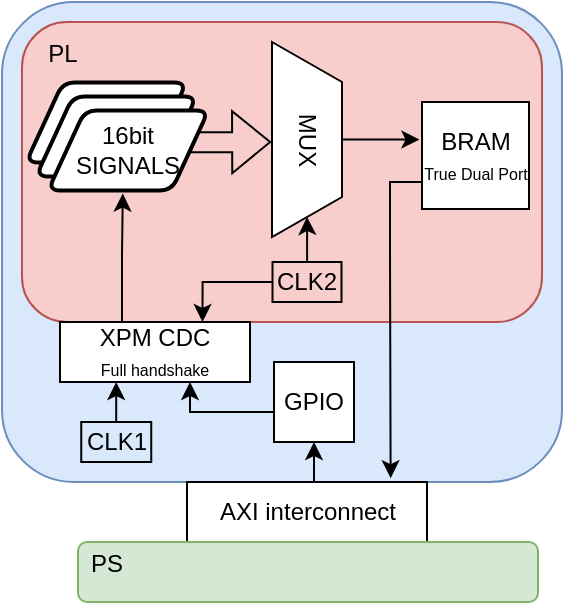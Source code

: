 <mxfile version="24.6.5" type="github">
  <diagram name="Page-1" id="4DMw4G6NRO1B1iqbakd1">
    <mxGraphModel dx="1434" dy="847" grid="1" gridSize="10" guides="1" tooltips="1" connect="1" arrows="1" fold="1" page="1" pageScale="1" pageWidth="850" pageHeight="1100" math="0" shadow="0">
      <root>
        <mxCell id="0" />
        <mxCell id="1" parent="0" />
        <mxCell id="_bFHYinNKXLDysfxIv_O-36" value="" style="rounded=1;whiteSpace=wrap;html=1;fillColor=#dae8fc;strokeColor=#6c8ebf;" parent="1" vertex="1">
          <mxGeometry x="310" y="280" width="280" height="240" as="geometry" />
        </mxCell>
        <mxCell id="_bFHYinNKXLDysfxIv_O-26" value="" style="rounded=1;whiteSpace=wrap;html=1;fillColor=#f8cecc;strokeColor=#b85450;" parent="1" vertex="1">
          <mxGeometry x="320" y="290" width="260" height="150" as="geometry" />
        </mxCell>
        <mxCell id="_bFHYinNKXLDysfxIv_O-16" value="MUX" style="shape=trapezoid;perimeter=trapezoidPerimeter;whiteSpace=wrap;html=1;fixedSize=1;rotation=90;" parent="1" vertex="1">
          <mxGeometry x="413.75" y="331.25" width="97.5" height="35" as="geometry" />
        </mxCell>
        <mxCell id="_bFHYinNKXLDysfxIv_O-18" value="&lt;div&gt;BRAM&lt;/div&gt;&lt;div&gt;&lt;font style=&quot;font-size: 8px;&quot;&gt;True Dual Port&lt;/font&gt;&lt;br&gt;&lt;/div&gt;" style="whiteSpace=wrap;html=1;aspect=fixed;" parent="1" vertex="1">
          <mxGeometry x="520" y="330" width="53.5" height="53.5" as="geometry" />
        </mxCell>
        <mxCell id="_bFHYinNKXLDysfxIv_O-63" style="edgeStyle=orthogonalEdgeStyle;rounded=0;orthogonalLoop=1;jettySize=auto;html=1;entryX=0.75;entryY=0;entryDx=0;entryDy=0;" parent="1" source="_bFHYinNKXLDysfxIv_O-22" target="_bFHYinNKXLDysfxIv_O-41" edge="1">
          <mxGeometry relative="1" as="geometry" />
        </mxCell>
        <mxCell id="_bFHYinNKXLDysfxIv_O-64" style="edgeStyle=orthogonalEdgeStyle;rounded=0;orthogonalLoop=1;jettySize=auto;html=1;entryX=1;entryY=0.5;entryDx=0;entryDy=0;" parent="1" source="_bFHYinNKXLDysfxIv_O-22" target="_bFHYinNKXLDysfxIv_O-16" edge="1">
          <mxGeometry relative="1" as="geometry" />
        </mxCell>
        <mxCell id="_bFHYinNKXLDysfxIv_O-22" value="&lt;div&gt;CLK2&lt;/div&gt;" style="text;html=1;align=center;verticalAlign=middle;whiteSpace=wrap;rounded=0;strokeColor=default;" parent="1" vertex="1">
          <mxGeometry x="445.25" y="410" width="34.5" height="20" as="geometry" />
        </mxCell>
        <mxCell id="_bFHYinNKXLDysfxIv_O-39" style="edgeStyle=orthogonalEdgeStyle;rounded=0;orthogonalLoop=1;jettySize=auto;html=1;entryX=0.5;entryY=1;entryDx=0;entryDy=0;" parent="1" target="_bFHYinNKXLDysfxIv_O-37" edge="1">
          <mxGeometry relative="1" as="geometry">
            <mxPoint x="468.52" y="520" as="sourcePoint" />
            <mxPoint x="469" y="500" as="targetPoint" />
          </mxGeometry>
        </mxCell>
        <mxCell id="_bFHYinNKXLDysfxIv_O-25" value="AXI interconnect" style="rounded=0;whiteSpace=wrap;html=1;" parent="1" vertex="1">
          <mxGeometry x="402.5" y="520" width="120" height="30" as="geometry" />
        </mxCell>
        <mxCell id="_bFHYinNKXLDysfxIv_O-27" style="edgeStyle=orthogonalEdgeStyle;rounded=0;orthogonalLoop=1;jettySize=auto;html=1;exitX=0.5;exitY=1;exitDx=0;exitDy=0;" parent="1" source="_bFHYinNKXLDysfxIv_O-26" target="_bFHYinNKXLDysfxIv_O-26" edge="1">
          <mxGeometry relative="1" as="geometry" />
        </mxCell>
        <mxCell id="_bFHYinNKXLDysfxIv_O-31" value="" style="rounded=1;whiteSpace=wrap;html=1;fillColor=#d5e8d4;strokeColor=#82b366;" parent="1" vertex="1">
          <mxGeometry x="348" y="550" width="230" height="30" as="geometry" />
        </mxCell>
        <mxCell id="_bFHYinNKXLDysfxIv_O-32" value="" style="shape=flexArrow;endArrow=classic;html=1;rounded=0;entryX=0.554;entryY=1.012;entryDx=0;entryDy=0;entryPerimeter=0;" parent="1" edge="1">
          <mxGeometry width="50" height="50" relative="1" as="geometry">
            <mxPoint x="404.068" y="350.148" as="sourcePoint" />
            <mxPoint x="444.58" y="350.015" as="targetPoint" />
          </mxGeometry>
        </mxCell>
        <mxCell id="_bFHYinNKXLDysfxIv_O-34" value="PL" style="text;html=1;align=center;verticalAlign=middle;whiteSpace=wrap;rounded=0;" parent="1" vertex="1">
          <mxGeometry x="320" y="296" width="41" height="20" as="geometry" />
        </mxCell>
        <mxCell id="_bFHYinNKXLDysfxIv_O-35" value="PS" style="text;html=1;align=center;verticalAlign=middle;whiteSpace=wrap;rounded=0;" parent="1" vertex="1">
          <mxGeometry x="342" y="551" width="41" height="20" as="geometry" />
        </mxCell>
        <mxCell id="_bFHYinNKXLDysfxIv_O-42" style="edgeStyle=orthogonalEdgeStyle;rounded=0;orthogonalLoop=1;jettySize=auto;html=1;" parent="1" edge="1">
          <mxGeometry relative="1" as="geometry">
            <mxPoint x="446.3" y="485" as="sourcePoint" />
            <mxPoint x="404" y="470" as="targetPoint" />
            <Array as="points">
              <mxPoint x="404.3" y="485" />
            </Array>
          </mxGeometry>
        </mxCell>
        <mxCell id="_bFHYinNKXLDysfxIv_O-37" value="GPIO" style="whiteSpace=wrap;html=1;aspect=fixed;" parent="1" vertex="1">
          <mxGeometry x="446" y="460" width="40" height="40" as="geometry" />
        </mxCell>
        <mxCell id="_bFHYinNKXLDysfxIv_O-41" value="&lt;div&gt;XPM CDC&lt;/div&gt;&lt;div&gt;&lt;font style=&quot;font-size: 8px;&quot;&gt;Full handshake&lt;/font&gt;&lt;br&gt;&lt;/div&gt;" style="rounded=0;whiteSpace=wrap;html=1;" parent="1" vertex="1">
          <mxGeometry x="339" y="440" width="95" height="30" as="geometry" />
        </mxCell>
        <mxCell id="_bFHYinNKXLDysfxIv_O-43" value="&lt;div&gt;CLK1&lt;br&gt;&lt;/div&gt;" style="text;html=1;align=center;verticalAlign=middle;whiteSpace=wrap;rounded=0;fillColor=none;strokeColor=default;" parent="1" vertex="1">
          <mxGeometry x="349.62" y="490" width="35" height="20" as="geometry" />
        </mxCell>
        <mxCell id="_bFHYinNKXLDysfxIv_O-46" value="" style="shape=parallelogram;html=1;strokeWidth=2;perimeter=parallelogramPerimeter;whiteSpace=wrap;rounded=1;arcSize=12;size=0.23;" parent="1" vertex="1">
          <mxGeometry x="322" y="320.25" width="80.25" height="40" as="geometry" />
        </mxCell>
        <mxCell id="_bFHYinNKXLDysfxIv_O-47" value="" style="shape=parallelogram;html=1;strokeWidth=2;perimeter=parallelogramPerimeter;whiteSpace=wrap;rounded=1;arcSize=12;size=0.23;" parent="1" vertex="1">
          <mxGeometry x="327" y="327.25" width="80.25" height="40" as="geometry" />
        </mxCell>
        <mxCell id="_bFHYinNKXLDysfxIv_O-48" value="&lt;div&gt;16bit&lt;/div&gt;&lt;div&gt;SIGNALS&lt;br&gt;&lt;/div&gt;" style="shape=parallelogram;html=1;strokeWidth=2;perimeter=parallelogramPerimeter;whiteSpace=wrap;rounded=1;arcSize=12;size=0.23;" parent="1" vertex="1">
          <mxGeometry x="333" y="334.25" width="80.25" height="40" as="geometry" />
        </mxCell>
        <mxCell id="_bFHYinNKXLDysfxIv_O-55" style="edgeStyle=orthogonalEdgeStyle;rounded=0;orthogonalLoop=1;jettySize=auto;html=1;entryX=0.694;entryY=0.992;entryDx=0;entryDy=0;entryPerimeter=0;" parent="1" source="_bFHYinNKXLDysfxIv_O-18" target="_bFHYinNKXLDysfxIv_O-36" edge="1">
          <mxGeometry relative="1" as="geometry">
            <Array as="points">
              <mxPoint x="504" y="370" />
              <mxPoint x="504" y="404" />
              <mxPoint x="504" y="404" />
            </Array>
          </mxGeometry>
        </mxCell>
        <mxCell id="_bFHYinNKXLDysfxIv_O-62" style="edgeStyle=orthogonalEdgeStyle;rounded=0;orthogonalLoop=1;jettySize=auto;html=1;entryX=0.298;entryY=1.033;entryDx=0;entryDy=0;entryPerimeter=0;" parent="1" source="_bFHYinNKXLDysfxIv_O-43" target="_bFHYinNKXLDysfxIv_O-41" edge="1">
          <mxGeometry relative="1" as="geometry" />
        </mxCell>
        <mxCell id="_bFHYinNKXLDysfxIv_O-65" style="edgeStyle=orthogonalEdgeStyle;rounded=0;orthogonalLoop=1;jettySize=auto;html=1;entryX=-0.024;entryY=0.351;entryDx=0;entryDy=0;entryPerimeter=0;" parent="1" source="_bFHYinNKXLDysfxIv_O-16" target="_bFHYinNKXLDysfxIv_O-18" edge="1">
          <mxGeometry relative="1" as="geometry" />
        </mxCell>
        <mxCell id="_bFHYinNKXLDysfxIv_O-66" style="edgeStyle=orthogonalEdgeStyle;rounded=0;orthogonalLoop=1;jettySize=auto;html=1;entryX=0.466;entryY=1.038;entryDx=0;entryDy=0;entryPerimeter=0;" parent="1" source="_bFHYinNKXLDysfxIv_O-41" target="_bFHYinNKXLDysfxIv_O-48" edge="1">
          <mxGeometry relative="1" as="geometry">
            <Array as="points">
              <mxPoint x="370" y="407" />
              <mxPoint x="370" y="407" />
            </Array>
          </mxGeometry>
        </mxCell>
      </root>
    </mxGraphModel>
  </diagram>
</mxfile>
